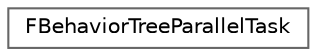 digraph "Graphical Class Hierarchy"
{
 // INTERACTIVE_SVG=YES
 // LATEX_PDF_SIZE
  bgcolor="transparent";
  edge [fontname=Helvetica,fontsize=10,labelfontname=Helvetica,labelfontsize=10];
  node [fontname=Helvetica,fontsize=10,shape=box,height=0.2,width=0.4];
  rankdir="LR";
  Node0 [id="Node000000",label="FBehaviorTreeParallelTask",height=0.2,width=0.4,color="grey40", fillcolor="white", style="filled",URL="$df/d05/structFBehaviorTreeParallelTask.html",tooltip="wrapper struct for holding a parallel task node and its status"];
}

